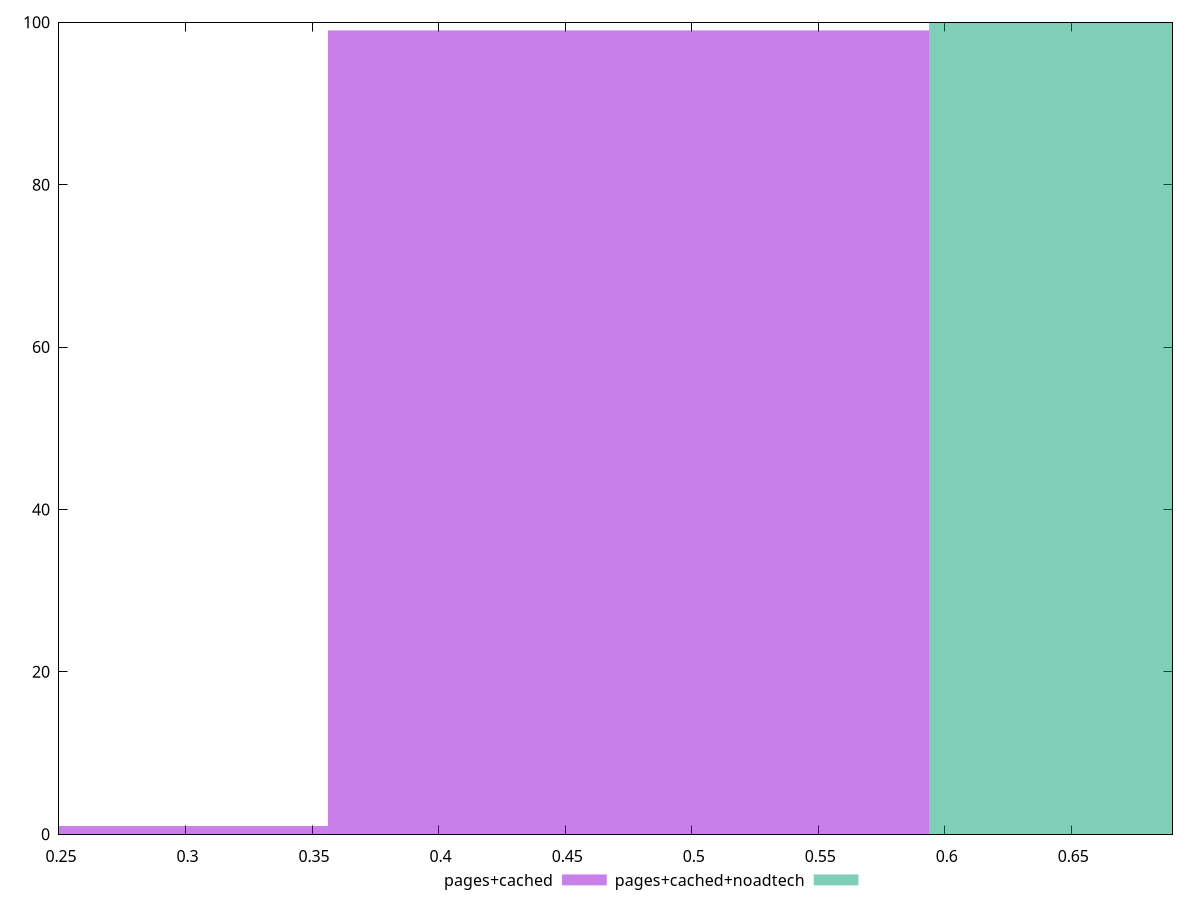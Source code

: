 reset

$pagesCached <<EOF
0.2375173792141433 1
0.4750347584282866 99
EOF

$pagesCachedNoadtech <<EOF
0.7125521376424299 100
EOF

set key outside below
set boxwidth 0.2375173792141433
set xrange [0.25:0.69]
set yrange [0:100]
set trange [0:100]
set style fill transparent solid 0.5 noborder
set terminal svg size 640, 500 enhanced background rgb 'white'
set output "report_00026_2021-02-22T21:38:55.199Z/meta/score/comparison/histogram/1_vs_2.svg"

plot $pagesCached title "pages+cached" with boxes, \
     $pagesCachedNoadtech title "pages+cached+noadtech" with boxes

reset
